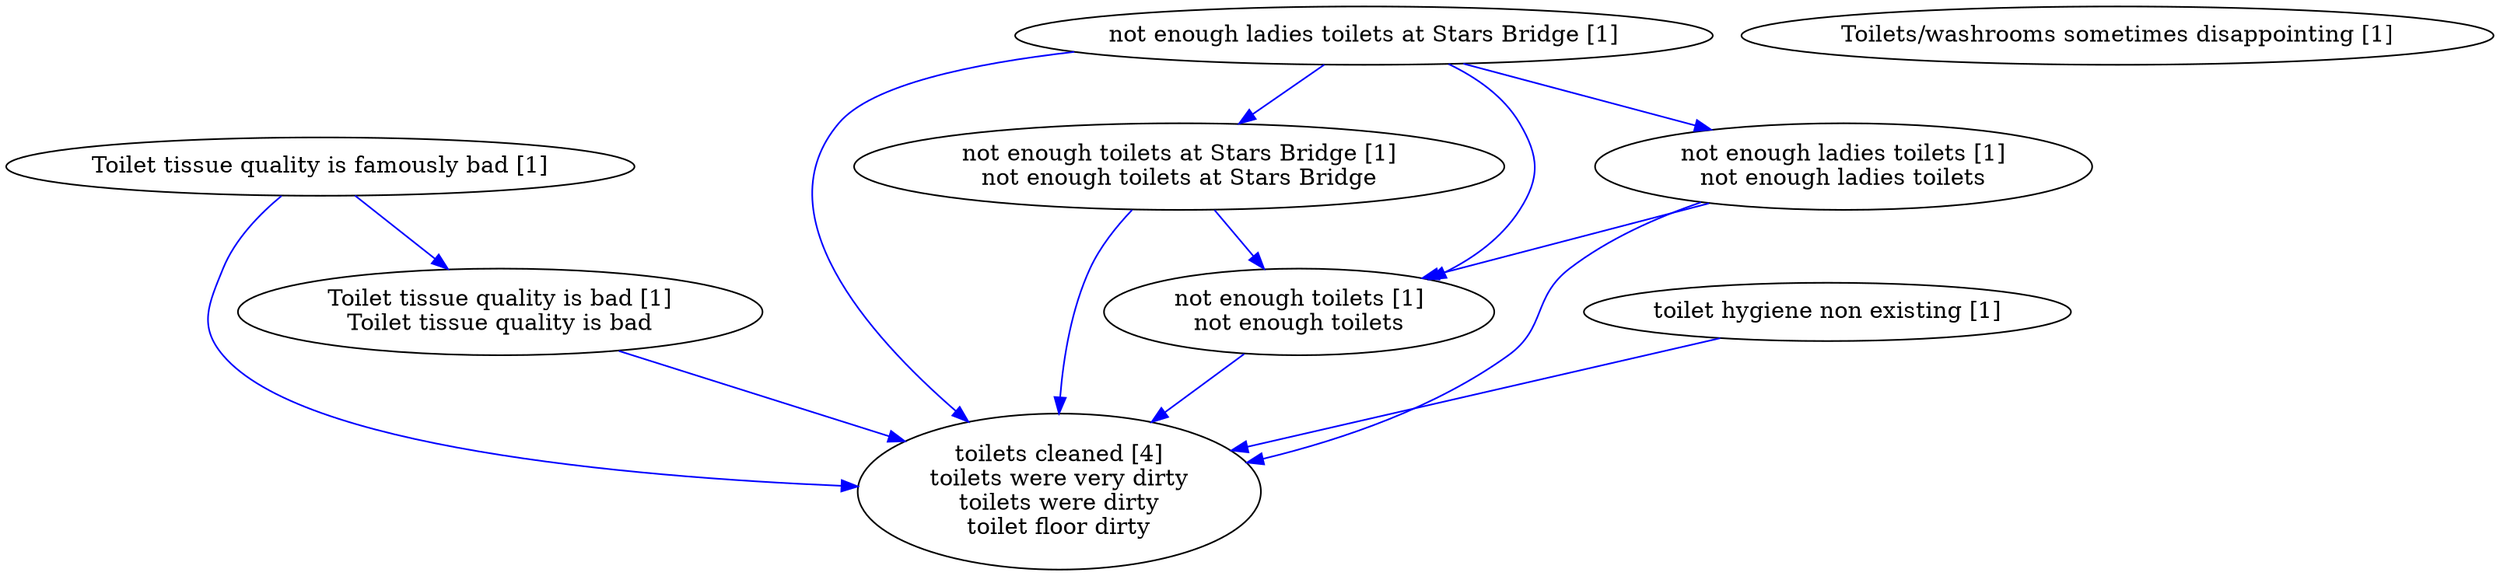 digraph collapsedGraph {
"toilets cleaned [4]\ntoilets were very dirty\ntoilets were dirty\ntoilet floor dirty""Toilet tissue quality is famously bad [1]""Toilet tissue quality is bad [1]\nToilet tissue quality is bad""Toilets/washrooms sometimes disappointing [1]""not enough ladies toilets at Stars Bridge [1]""not enough toilets at Stars Bridge [1]\nnot enough toilets at Stars Bridge""not enough toilets [1]\nnot enough toilets""not enough ladies toilets [1]\nnot enough ladies toilets""toilet hygiene non existing [1]""Toilet tissue quality is famously bad [1]" -> "Toilet tissue quality is bad [1]\nToilet tissue quality is bad" [color=blue]
"not enough ladies toilets at Stars Bridge [1]" -> "not enough toilets at Stars Bridge [1]\nnot enough toilets at Stars Bridge" [color=blue]
"not enough toilets at Stars Bridge [1]\nnot enough toilets at Stars Bridge" -> "not enough toilets [1]\nnot enough toilets" [color=blue]
"not enough ladies toilets at Stars Bridge [1]" -> "not enough ladies toilets [1]\nnot enough ladies toilets" [color=blue]
"not enough ladies toilets [1]\nnot enough ladies toilets" -> "not enough toilets [1]\nnot enough toilets" [color=blue]
"not enough ladies toilets at Stars Bridge [1]" -> "not enough toilets [1]\nnot enough toilets" [color=blue]
"Toilet tissue quality is famously bad [1]" -> "toilets cleaned [4]\ntoilets were very dirty\ntoilets were dirty\ntoilet floor dirty" [color=blue]
"Toilet tissue quality is bad [1]\nToilet tissue quality is bad" -> "toilets cleaned [4]\ntoilets were very dirty\ntoilets were dirty\ntoilet floor dirty" [color=blue]
"not enough ladies toilets at Stars Bridge [1]" -> "toilets cleaned [4]\ntoilets were very dirty\ntoilets were dirty\ntoilet floor dirty" [color=blue]
"not enough toilets at Stars Bridge [1]\nnot enough toilets at Stars Bridge" -> "toilets cleaned [4]\ntoilets were very dirty\ntoilets were dirty\ntoilet floor dirty" [color=blue]
"not enough toilets [1]\nnot enough toilets" -> "toilets cleaned [4]\ntoilets were very dirty\ntoilets were dirty\ntoilet floor dirty" [color=blue]
"not enough ladies toilets [1]\nnot enough ladies toilets" -> "toilets cleaned [4]\ntoilets were very dirty\ntoilets were dirty\ntoilet floor dirty" [color=blue]
"toilet hygiene non existing [1]" -> "toilets cleaned [4]\ntoilets were very dirty\ntoilets were dirty\ntoilet floor dirty" [color=blue]
}